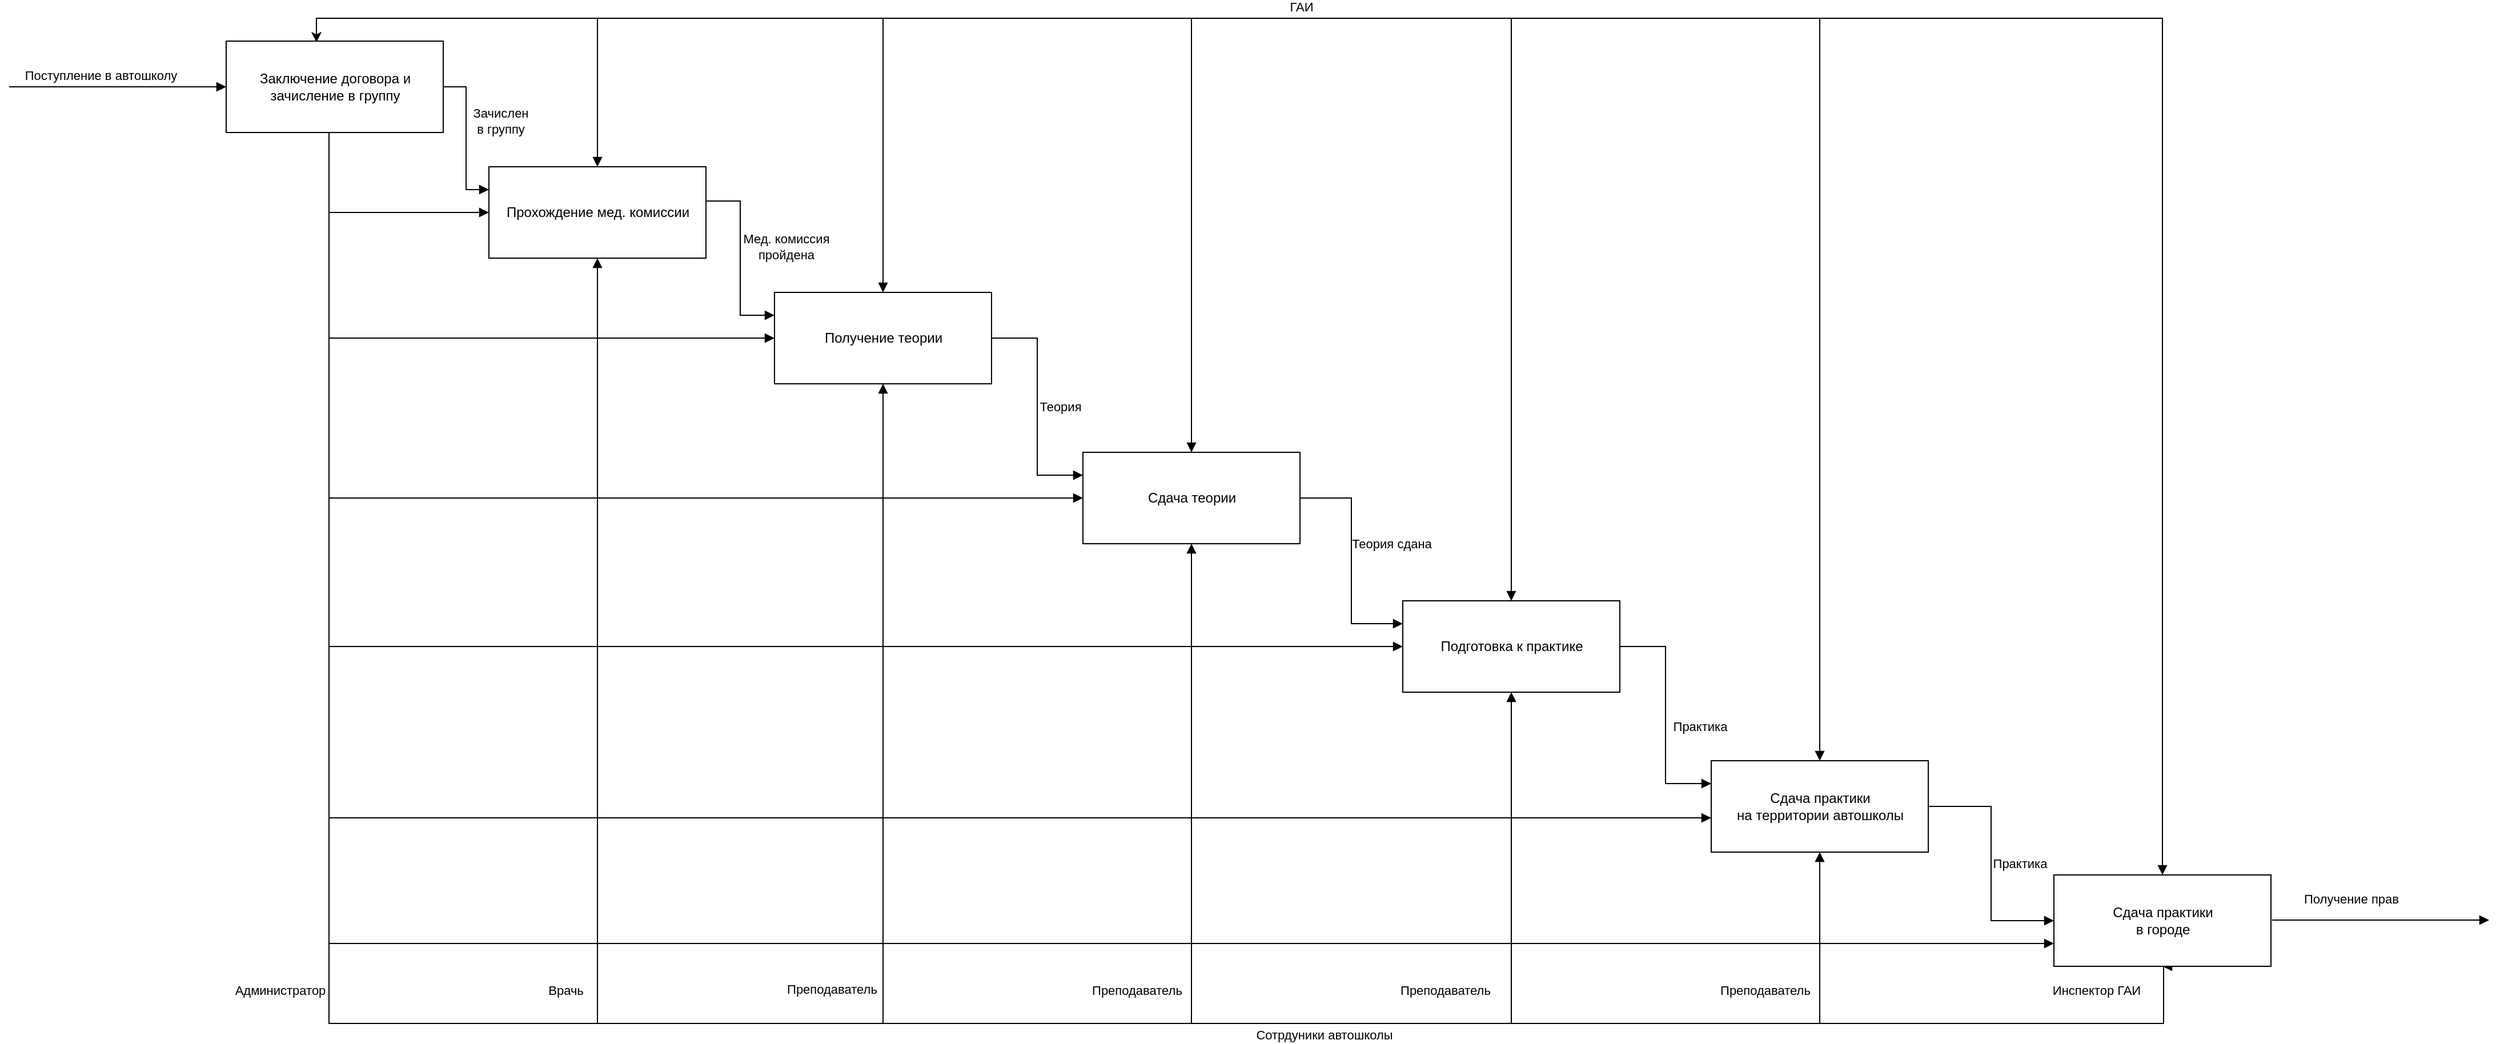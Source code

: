 <mxfile version="20.6.0" type="device"><diagram id="4-vYXm7lN5wewXKUIZjb" name="Страница 1"><mxGraphModel dx="1481" dy="1545" grid="1" gridSize="10" guides="1" tooltips="1" connect="1" arrows="1" fold="1" page="1" pageScale="1" pageWidth="827" pageHeight="1169" math="0" shadow="0"><root><mxCell id="0"/><mxCell id="1" parent="0"/><mxCell id="oaXhuNx8Ytf3IVq7eA1u-3" style="edgeStyle=orthogonalEdgeStyle;rounded=0;orthogonalLoop=1;jettySize=auto;html=1;exitX=0;exitY=0.5;exitDx=0;exitDy=0;endArrow=none;endFill=0;startArrow=block;startFill=1;" parent="1" edge="1"><mxGeometry relative="1" as="geometry"><mxPoint x="-550" y="20" as="targetPoint"/><mxPoint x="-360" y="20" as="sourcePoint"/></mxGeometry></mxCell><mxCell id="oaXhuNx8Ytf3IVq7eA1u-8" value="Поступление в автошколу" style="edgeLabel;html=1;align=center;verticalAlign=middle;resizable=0;points=[];" parent="oaXhuNx8Ytf3IVq7eA1u-3" vertex="1" connectable="0"><mxGeometry x="0.232" y="-3" relative="1" as="geometry"><mxPoint x="7" y="-7" as="offset"/></mxGeometry></mxCell><mxCell id="oaXhuNx8Ytf3IVq7eA1u-10" style="edgeStyle=orthogonalEdgeStyle;rounded=0;orthogonalLoop=1;jettySize=auto;html=1;exitX=0.5;exitY=0;exitDx=0;exitDy=0;startArrow=block;startFill=1;endArrow=block;endFill=1;entryX=0.5;entryY=0;entryDx=0;entryDy=0;" parent="1" source="oaXhuNx8Ytf3IVq7eA1u-1" target="oaXhuNx8Ytf3IVq7eA1u-6" edge="1"><mxGeometry relative="1" as="geometry"><mxPoint x="1117" y="160" as="targetPoint"/><Array as="points"><mxPoint x="215" y="-40"/><mxPoint x="1035" y="-40"/></Array></mxGeometry></mxCell><mxCell id="oaXhuNx8Ytf3IVq7eA1u-11" value="ГАИ" style="edgeLabel;html=1;align=center;verticalAlign=middle;resizable=0;points=[];" parent="oaXhuNx8Ytf3IVq7eA1u-10" vertex="1" connectable="0"><mxGeometry x="-0.402" y="3" relative="1" as="geometry"><mxPoint x="94" y="-7" as="offset"/></mxGeometry></mxCell><mxCell id="oaXhuNx8Ytf3IVq7eA1u-24" style="edgeStyle=orthogonalEdgeStyle;rounded=0;orthogonalLoop=1;jettySize=auto;html=1;exitX=1;exitY=0.5;exitDx=0;exitDy=0;entryX=0;entryY=0.25;entryDx=0;entryDy=0;startArrow=none;startFill=0;endArrow=block;endFill=1;" parent="1" source="oaXhuNx8Ytf3IVq7eA1u-1" target="oaXhuNx8Ytf3IVq7eA1u-4" edge="1"><mxGeometry relative="1" as="geometry"/></mxCell><mxCell id="RH-XVd-XVVp1uxE-oXv3-3" value="Теория" style="edgeLabel;html=1;align=center;verticalAlign=middle;resizable=0;points=[];" parent="oaXhuNx8Ytf3IVq7eA1u-24" vertex="1" connectable="0"><mxGeometry x="-0.1" y="-1" relative="1" as="geometry"><mxPoint x="21" y="10" as="offset"/></mxGeometry></mxCell><mxCell id="7BRC36SWIBaWEcof_dPy-6" style="edgeStyle=orthogonalEdgeStyle;rounded=0;orthogonalLoop=1;jettySize=auto;html=1;exitX=0.5;exitY=1;exitDx=0;exitDy=0;startArrow=block;startFill=1;endArrow=none;endFill=0;" edge="1" parent="1" source="oaXhuNx8Ytf3IVq7eA1u-1"><mxGeometry relative="1" as="geometry"><mxPoint x="215" y="840" as="targetPoint"/></mxGeometry></mxCell><mxCell id="oaXhuNx8Ytf3IVq7eA1u-1" value="Получение теории" style="html=1;" parent="1" vertex="1"><mxGeometry x="120" y="200" width="190" height="80" as="geometry"/></mxCell><mxCell id="oaXhuNx8Ytf3IVq7eA1u-15" style="edgeStyle=orthogonalEdgeStyle;rounded=0;orthogonalLoop=1;jettySize=auto;html=1;exitX=0.5;exitY=0;exitDx=0;exitDy=0;startArrow=block;startFill=1;endArrow=none;endFill=0;" parent="1" source="oaXhuNx8Ytf3IVq7eA1u-4" edge="1"><mxGeometry relative="1" as="geometry"><mxPoint x="485" y="-40" as="targetPoint"/></mxGeometry></mxCell><mxCell id="oaXhuNx8Ytf3IVq7eA1u-21" style="edgeStyle=orthogonalEdgeStyle;rounded=0;orthogonalLoop=1;jettySize=auto;html=1;exitX=0.5;exitY=1;exitDx=0;exitDy=0;startArrow=block;startFill=1;endArrow=none;endFill=0;" parent="1" source="oaXhuNx8Ytf3IVq7eA1u-4" edge="1"><mxGeometry relative="1" as="geometry"><mxPoint x="485" y="840" as="targetPoint"/></mxGeometry></mxCell><mxCell id="oaXhuNx8Ytf3IVq7eA1u-23" style="edgeStyle=orthogonalEdgeStyle;rounded=0;orthogonalLoop=1;jettySize=auto;html=1;exitX=0;exitY=0.5;exitDx=0;exitDy=0;startArrow=block;startFill=1;endArrow=none;endFill=0;" parent="1" source="oaXhuNx8Ytf3IVq7eA1u-4" edge="1"><mxGeometry relative="1" as="geometry"><mxPoint x="-270" y="230" as="targetPoint"/><Array as="points"><mxPoint x="-270" y="380"/><mxPoint x="-270" y="240"/></Array></mxGeometry></mxCell><mxCell id="oaXhuNx8Ytf3IVq7eA1u-25" style="edgeStyle=orthogonalEdgeStyle;rounded=0;orthogonalLoop=1;jettySize=auto;html=1;exitX=1;exitY=0.5;exitDx=0;exitDy=0;entryX=0;entryY=0.25;entryDx=0;entryDy=0;startArrow=none;startFill=0;endArrow=block;endFill=1;" parent="1" source="oaXhuNx8Ytf3IVq7eA1u-4" target="oaXhuNx8Ytf3IVq7eA1u-5" edge="1"><mxGeometry relative="1" as="geometry"/></mxCell><mxCell id="RH-XVd-XVVp1uxE-oXv3-5" value="Теория сдана" style="edgeLabel;html=1;align=center;verticalAlign=middle;resizable=0;points=[];" parent="oaXhuNx8Ytf3IVq7eA1u-25" vertex="1" connectable="0"><mxGeometry x="-0.13" y="-2" relative="1" as="geometry"><mxPoint x="37" y="-2" as="offset"/></mxGeometry></mxCell><mxCell id="oaXhuNx8Ytf3IVq7eA1u-4" value="Сдача теории" style="html=1;" parent="1" vertex="1"><mxGeometry x="390" y="340" width="190" height="80" as="geometry"/></mxCell><mxCell id="oaXhuNx8Ytf3IVq7eA1u-17" style="edgeStyle=orthogonalEdgeStyle;rounded=0;orthogonalLoop=1;jettySize=auto;html=1;exitX=0.5;exitY=0;exitDx=0;exitDy=0;startArrow=block;startFill=1;endArrow=none;endFill=0;" parent="1" source="oaXhuNx8Ytf3IVq7eA1u-5" edge="1"><mxGeometry relative="1" as="geometry"><mxPoint x="760" y="-40" as="targetPoint"/><Array as="points"><mxPoint x="765" y="-40"/></Array></mxGeometry></mxCell><mxCell id="oaXhuNx8Ytf3IVq7eA1u-19" style="edgeStyle=orthogonalEdgeStyle;rounded=0;orthogonalLoop=1;jettySize=auto;html=1;exitX=0.5;exitY=1;exitDx=0;exitDy=0;startArrow=block;startFill=1;endArrow=none;endFill=0;" parent="1" source="oaXhuNx8Ytf3IVq7eA1u-5" edge="1"><mxGeometry relative="1" as="geometry"><mxPoint x="765" y="840" as="targetPoint"/></mxGeometry></mxCell><mxCell id="oaXhuNx8Ytf3IVq7eA1u-26" style="edgeStyle=orthogonalEdgeStyle;rounded=0;orthogonalLoop=1;jettySize=auto;html=1;exitX=1;exitY=0.5;exitDx=0;exitDy=0;entryX=0;entryY=0.25;entryDx=0;entryDy=0;startArrow=none;startFill=0;endArrow=block;endFill=1;" parent="1" source="oaXhuNx8Ytf3IVq7eA1u-5" target="oaXhuNx8Ytf3IVq7eA1u-6" edge="1"><mxGeometry relative="1" as="geometry"/></mxCell><mxCell id="RH-XVd-XVVp1uxE-oXv3-6" value="Практика" style="edgeLabel;html=1;align=center;verticalAlign=middle;resizable=0;points=[];" parent="oaXhuNx8Ytf3IVq7eA1u-26" vertex="1" connectable="0"><mxGeometry x="-0.21" y="2" relative="1" as="geometry"><mxPoint x="28" y="31" as="offset"/></mxGeometry></mxCell><mxCell id="oaXhuNx8Ytf3IVq7eA1u-30" style="edgeStyle=orthogonalEdgeStyle;rounded=0;orthogonalLoop=1;jettySize=auto;html=1;exitX=0;exitY=0.5;exitDx=0;exitDy=0;startArrow=block;startFill=1;endArrow=none;endFill=0;" parent="1" source="oaXhuNx8Ytf3IVq7eA1u-5" edge="1"><mxGeometry relative="1" as="geometry"><mxPoint x="-270" y="230" as="targetPoint"/><Array as="points"><mxPoint x="-270" y="510"/><mxPoint x="-270" y="240"/></Array></mxGeometry></mxCell><mxCell id="oaXhuNx8Ytf3IVq7eA1u-5" value="Подготовка к практике" style="html=1;" parent="1" vertex="1"><mxGeometry x="670" y="470" width="190" height="80" as="geometry"/></mxCell><mxCell id="oaXhuNx8Ytf3IVq7eA1u-12" style="edgeStyle=orthogonalEdgeStyle;rounded=0;orthogonalLoop=1;jettySize=auto;html=1;exitX=0.5;exitY=1;exitDx=0;exitDy=0;startArrow=block;startFill=1;endArrow=block;endFill=1;" parent="1" source="SVS0cTUn8bi7FGgopDjK-1" target="oaXhuNx8Ytf3IVq7eA1u-1" edge="1"><mxGeometry relative="1" as="geometry"><Array as="points"><mxPoint x="1336" y="790"/><mxPoint x="1336" y="840"/><mxPoint x="-270" y="840"/><mxPoint x="-270" y="240"/></Array></mxGeometry></mxCell><mxCell id="oaXhuNx8Ytf3IVq7eA1u-13" value="Сотрдуники автошколы" style="edgeLabel;html=1;align=center;verticalAlign=middle;resizable=0;points=[];" parent="oaXhuNx8Ytf3IVq7eA1u-12" vertex="1" connectable="0"><mxGeometry x="-0.241" relative="1" as="geometry"><mxPoint x="218" y="10" as="offset"/></mxGeometry></mxCell><mxCell id="RH-XVd-XVVp1uxE-oXv3-1" value="Преподаватель" style="edgeLabel;html=1;align=center;verticalAlign=middle;resizable=0;points=[];" parent="oaXhuNx8Ytf3IVq7eA1u-12" vertex="1" connectable="0"><mxGeometry x="0.361" y="1" relative="1" as="geometry"><mxPoint x="441" y="114" as="offset"/></mxGeometry></mxCell><mxCell id="oaXhuNx8Ytf3IVq7eA1u-28" style="edgeStyle=orthogonalEdgeStyle;rounded=0;orthogonalLoop=1;jettySize=auto;html=1;startArrow=block;startFill=1;endArrow=none;endFill=0;entryX=0.5;entryY=1;entryDx=0;entryDy=0;" parent="1" target="WGwAIe1uA2gbkocpiaNo-2" edge="1"><mxGeometry relative="1" as="geometry"><mxPoint y="240" as="targetPoint"/><mxPoint x="1240" y="770" as="sourcePoint"/><Array as="points"><mxPoint x="-270" y="770"/><mxPoint x="-270" y="60"/></Array></mxGeometry></mxCell><mxCell id="SVS0cTUn8bi7FGgopDjK-6" style="edgeStyle=orthogonalEdgeStyle;rounded=0;orthogonalLoop=1;jettySize=auto;html=1;exitX=0.5;exitY=1;exitDx=0;exitDy=0;startArrow=block;startFill=1;endArrow=none;endFill=0;" parent="1" source="oaXhuNx8Ytf3IVq7eA1u-6" edge="1"><mxGeometry relative="1" as="geometry"><mxPoint x="1035" y="840" as="targetPoint"/></mxGeometry></mxCell><mxCell id="SVS0cTUn8bi7FGgopDjK-8" style="edgeStyle=orthogonalEdgeStyle;rounded=0;orthogonalLoop=1;jettySize=auto;html=1;exitX=1;exitY=0.5;exitDx=0;exitDy=0;entryX=0;entryY=0.5;entryDx=0;entryDy=0;startArrow=none;startFill=0;endArrow=block;endFill=1;" parent="1" source="oaXhuNx8Ytf3IVq7eA1u-6" target="SVS0cTUn8bi7FGgopDjK-1" edge="1"><mxGeometry relative="1" as="geometry"/></mxCell><mxCell id="oaXhuNx8Ytf3IVq7eA1u-6" value="Сдача практики&lt;br&gt;на территории автошколы" style="html=1;" parent="1" vertex="1"><mxGeometry x="940" y="610" width="190" height="80" as="geometry"/></mxCell><mxCell id="RH-XVd-XVVp1uxE-oXv3-2" value="Преподаватель" style="edgeLabel;html=1;align=center;verticalAlign=middle;resizable=0;points=[];" parent="1" vertex="1" connectable="0"><mxGeometry x="350" y="820" as="geometry"><mxPoint x="87" y="-9" as="offset"/></mxGeometry></mxCell><mxCell id="RH-XVd-XVVp1uxE-oXv3-4" value="Инспектор ГАИ" style="edgeLabel;html=1;align=center;verticalAlign=middle;resizable=0;points=[];" parent="1" vertex="1" connectable="0"><mxGeometry x="1190" y="820" as="geometry"><mxPoint x="87" y="-9" as="offset"/></mxGeometry></mxCell><mxCell id="SVS0cTUn8bi7FGgopDjK-4" style="edgeStyle=orthogonalEdgeStyle;rounded=0;orthogonalLoop=1;jettySize=auto;html=1;exitX=0.5;exitY=0;exitDx=0;exitDy=0;entryX=0.416;entryY=0.013;entryDx=0;entryDy=0;startArrow=block;startFill=1;entryPerimeter=0;" parent="1" source="SVS0cTUn8bi7FGgopDjK-1" target="WGwAIe1uA2gbkocpiaNo-2" edge="1"><mxGeometry relative="1" as="geometry"/></mxCell><mxCell id="SVS0cTUn8bi7FGgopDjK-10" style="edgeStyle=orthogonalEdgeStyle;rounded=0;orthogonalLoop=1;jettySize=auto;html=1;startArrow=block;startFill=1;endArrow=none;endFill=0;" parent="1" edge="1"><mxGeometry relative="1" as="geometry"><mxPoint x="940" y="660" as="sourcePoint"/><mxPoint x="-270" y="660" as="targetPoint"/><Array as="points"><mxPoint y="660"/></Array></mxGeometry></mxCell><mxCell id="SVS0cTUn8bi7FGgopDjK-1" value="Сдача практики&lt;br&gt;в городе" style="html=1;" parent="1" vertex="1"><mxGeometry x="1240" y="710" width="190" height="80" as="geometry"/></mxCell><mxCell id="SVS0cTUn8bi7FGgopDjK-2" style="edgeStyle=orthogonalEdgeStyle;rounded=0;orthogonalLoop=1;jettySize=auto;html=1;exitX=1;exitY=0.5;exitDx=0;exitDy=0;startArrow=none;startFill=0;endArrow=block;endFill=1;" parent="1" edge="1"><mxGeometry relative="1" as="geometry"><mxPoint x="1621" y="749.5" as="targetPoint"/><mxPoint x="1431" y="749.5" as="sourcePoint"/><Array as="points"><mxPoint x="1611" y="749.5"/><mxPoint x="1611" y="749.5"/></Array></mxGeometry></mxCell><mxCell id="SVS0cTUn8bi7FGgopDjK-3" value="Получение прав" style="edgeLabel;html=1;align=center;verticalAlign=middle;resizable=0;points=[];" parent="SVS0cTUn8bi7FGgopDjK-2" vertex="1" connectable="0"><mxGeometry x="-0.39" y="3" relative="1" as="geometry"><mxPoint x="11" y="-16" as="offset"/></mxGeometry></mxCell><mxCell id="SVS0cTUn8bi7FGgopDjK-7" value="Преподаватель" style="edgeLabel;html=1;align=center;verticalAlign=middle;resizable=0;points=[];" parent="1" vertex="1" connectable="0"><mxGeometry x="620" y="820" as="geometry"><mxPoint x="87" y="-9" as="offset"/></mxGeometry></mxCell><mxCell id="SVS0cTUn8bi7FGgopDjK-11" value="Практика" style="edgeLabel;html=1;align=center;verticalAlign=middle;resizable=0;points=[];" parent="1" vertex="1" connectable="0"><mxGeometry x="1210.003" y="699.997" as="geometry"/></mxCell><mxCell id="SVS0cTUn8bi7FGgopDjK-13" value="Преподаватель" style="edgeLabel;html=1;align=center;verticalAlign=middle;resizable=0;points=[];" parent="1" vertex="1" connectable="0"><mxGeometry x="900" y="820" as="geometry"><mxPoint x="87" y="-9" as="offset"/></mxGeometry></mxCell><mxCell id="WGwAIe1uA2gbkocpiaNo-6" style="edgeStyle=orthogonalEdgeStyle;rounded=0;orthogonalLoop=1;jettySize=auto;html=1;exitX=0;exitY=0.5;exitDx=0;exitDy=0;startArrow=block;startFill=1;endArrow=none;endFill=0;" parent="1" source="WGwAIe1uA2gbkocpiaNo-1" edge="1"><mxGeometry relative="1" as="geometry"><mxPoint x="-270" y="130" as="targetPoint"/></mxGeometry></mxCell><mxCell id="WGwAIe1uA2gbkocpiaNo-8" style="edgeStyle=orthogonalEdgeStyle;rounded=0;orthogonalLoop=1;jettySize=auto;html=1;exitX=0.5;exitY=0;exitDx=0;exitDy=0;startArrow=block;startFill=1;endArrow=none;endFill=0;" parent="1" source="WGwAIe1uA2gbkocpiaNo-1" edge="1"><mxGeometry relative="1" as="geometry"><mxPoint x="-45" y="-40" as="targetPoint"/><Array as="points"><mxPoint x="-35" y="-40"/></Array></mxGeometry></mxCell><mxCell id="WGwAIe1uA2gbkocpiaNo-9" style="edgeStyle=orthogonalEdgeStyle;rounded=0;orthogonalLoop=1;jettySize=auto;html=1;exitX=1;exitY=0.25;exitDx=0;exitDy=0;entryX=0;entryY=0.25;entryDx=0;entryDy=0;startArrow=none;startFill=0;endArrow=block;endFill=1;" parent="1" source="WGwAIe1uA2gbkocpiaNo-1" target="oaXhuNx8Ytf3IVq7eA1u-1" edge="1"><mxGeometry relative="1" as="geometry"><Array as="points"><mxPoint x="60" y="120"/><mxPoint x="90" y="120"/><mxPoint x="90" y="220"/></Array></mxGeometry></mxCell><mxCell id="7BRC36SWIBaWEcof_dPy-4" value="Мед. комиссия &lt;br&gt;пройдена" style="edgeLabel;html=1;align=center;verticalAlign=middle;resizable=0;points=[];" vertex="1" connectable="0" parent="WGwAIe1uA2gbkocpiaNo-9"><mxGeometry x="0.271" relative="1" as="geometry"><mxPoint x="40" y="-28" as="offset"/></mxGeometry></mxCell><mxCell id="7BRC36SWIBaWEcof_dPy-3" style="edgeStyle=orthogonalEdgeStyle;rounded=0;orthogonalLoop=1;jettySize=auto;html=1;exitX=0.5;exitY=1;exitDx=0;exitDy=0;startArrow=block;startFill=1;endArrow=none;endFill=0;" edge="1" parent="1" source="WGwAIe1uA2gbkocpiaNo-1"><mxGeometry relative="1" as="geometry"><mxPoint x="-35" y="840" as="targetPoint"/></mxGeometry></mxCell><mxCell id="WGwAIe1uA2gbkocpiaNo-1" value="Прохождение мед. комиссии" style="html=1;" parent="1" vertex="1"><mxGeometry x="-130" y="90" width="190" height="80" as="geometry"/></mxCell><mxCell id="WGwAIe1uA2gbkocpiaNo-10" style="edgeStyle=orthogonalEdgeStyle;rounded=0;orthogonalLoop=1;jettySize=auto;html=1;exitX=1;exitY=0.5;exitDx=0;exitDy=0;entryX=0;entryY=0.25;entryDx=0;entryDy=0;startArrow=none;startFill=0;endArrow=block;endFill=1;" parent="1" source="WGwAIe1uA2gbkocpiaNo-2" target="WGwAIe1uA2gbkocpiaNo-1" edge="1"><mxGeometry relative="1" as="geometry"/></mxCell><mxCell id="7BRC36SWIBaWEcof_dPy-1" value="Зачислен&lt;br&gt;в группу" style="edgeLabel;html=1;align=center;verticalAlign=middle;resizable=0;points=[];" vertex="1" connectable="0" parent="WGwAIe1uA2gbkocpiaNo-10"><mxGeometry x="-0.169" y="1" relative="1" as="geometry"><mxPoint x="29" y="-4" as="offset"/></mxGeometry></mxCell><mxCell id="WGwAIe1uA2gbkocpiaNo-2" value="Заключение договора и &lt;br&gt;зачисление в группу" style="html=1;" parent="1" vertex="1"><mxGeometry x="-360" y="-20" width="190" height="80" as="geometry"/></mxCell><mxCell id="7BRC36SWIBaWEcof_dPy-7" value="Врачь" style="edgeLabel;html=1;align=center;verticalAlign=middle;resizable=0;points=[];" vertex="1" connectable="0" parent="1"><mxGeometry x="-150" y="820" as="geometry"><mxPoint x="87" y="-9" as="offset"/></mxGeometry></mxCell><mxCell id="7BRC36SWIBaWEcof_dPy-8" value="Администратор" style="edgeLabel;html=1;align=center;verticalAlign=middle;resizable=0;points=[];" vertex="1" connectable="0" parent="1"><mxGeometry x="-400" y="820" as="geometry"><mxPoint x="87" y="-9" as="offset"/></mxGeometry></mxCell></root></mxGraphModel></diagram></mxfile>